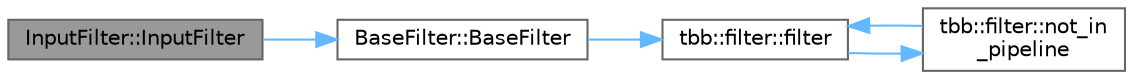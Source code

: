 digraph "InputFilter::InputFilter"
{
 // LATEX_PDF_SIZE
  bgcolor="transparent";
  edge [fontname=Helvetica,fontsize=10,labelfontname=Helvetica,labelfontsize=10];
  node [fontname=Helvetica,fontsize=10,shape=box,height=0.2,width=0.4];
  rankdir="LR";
  Node1 [id="Node000001",label="InputFilter::InputFilter",height=0.2,width=0.4,color="gray40", fillcolor="grey60", style="filled", fontcolor="black",tooltip=" "];
  Node1 -> Node2 [id="edge1_Node000001_Node000002",color="steelblue1",style="solid",tooltip=" "];
  Node2 [id="Node000002",label="BaseFilter::BaseFilter",height=0.2,width=0.4,color="grey40", fillcolor="white", style="filled",URL="$class_base_filter.html#a461641132f32caa77449098e4bf8bb57",tooltip=" "];
  Node2 -> Node3 [id="edge2_Node000002_Node000003",color="steelblue1",style="solid",tooltip=" "];
  Node3 [id="Node000003",label="tbb::filter::filter",height=0.2,width=0.4,color="grey40", fillcolor="white", style="filled",URL="$classtbb_1_1filter.html#ae651887a41bbff4e0f5c7108f6c01d48",tooltip=" "];
  Node3 -> Node4 [id="edge3_Node000003_Node000004",color="steelblue1",style="solid",tooltip=" "];
  Node4 [id="Node000004",label="tbb::filter::not_in\l_pipeline",height=0.2,width=0.4,color="grey40", fillcolor="white", style="filled",URL="$classtbb_1_1filter.html#a88a2851489e6c77ad7c1abc435f60920",tooltip="Value used to mark \"not in pipeline\""];
  Node4 -> Node3 [id="edge4_Node000004_Node000003",color="steelblue1",style="solid",tooltip=" "];
}
